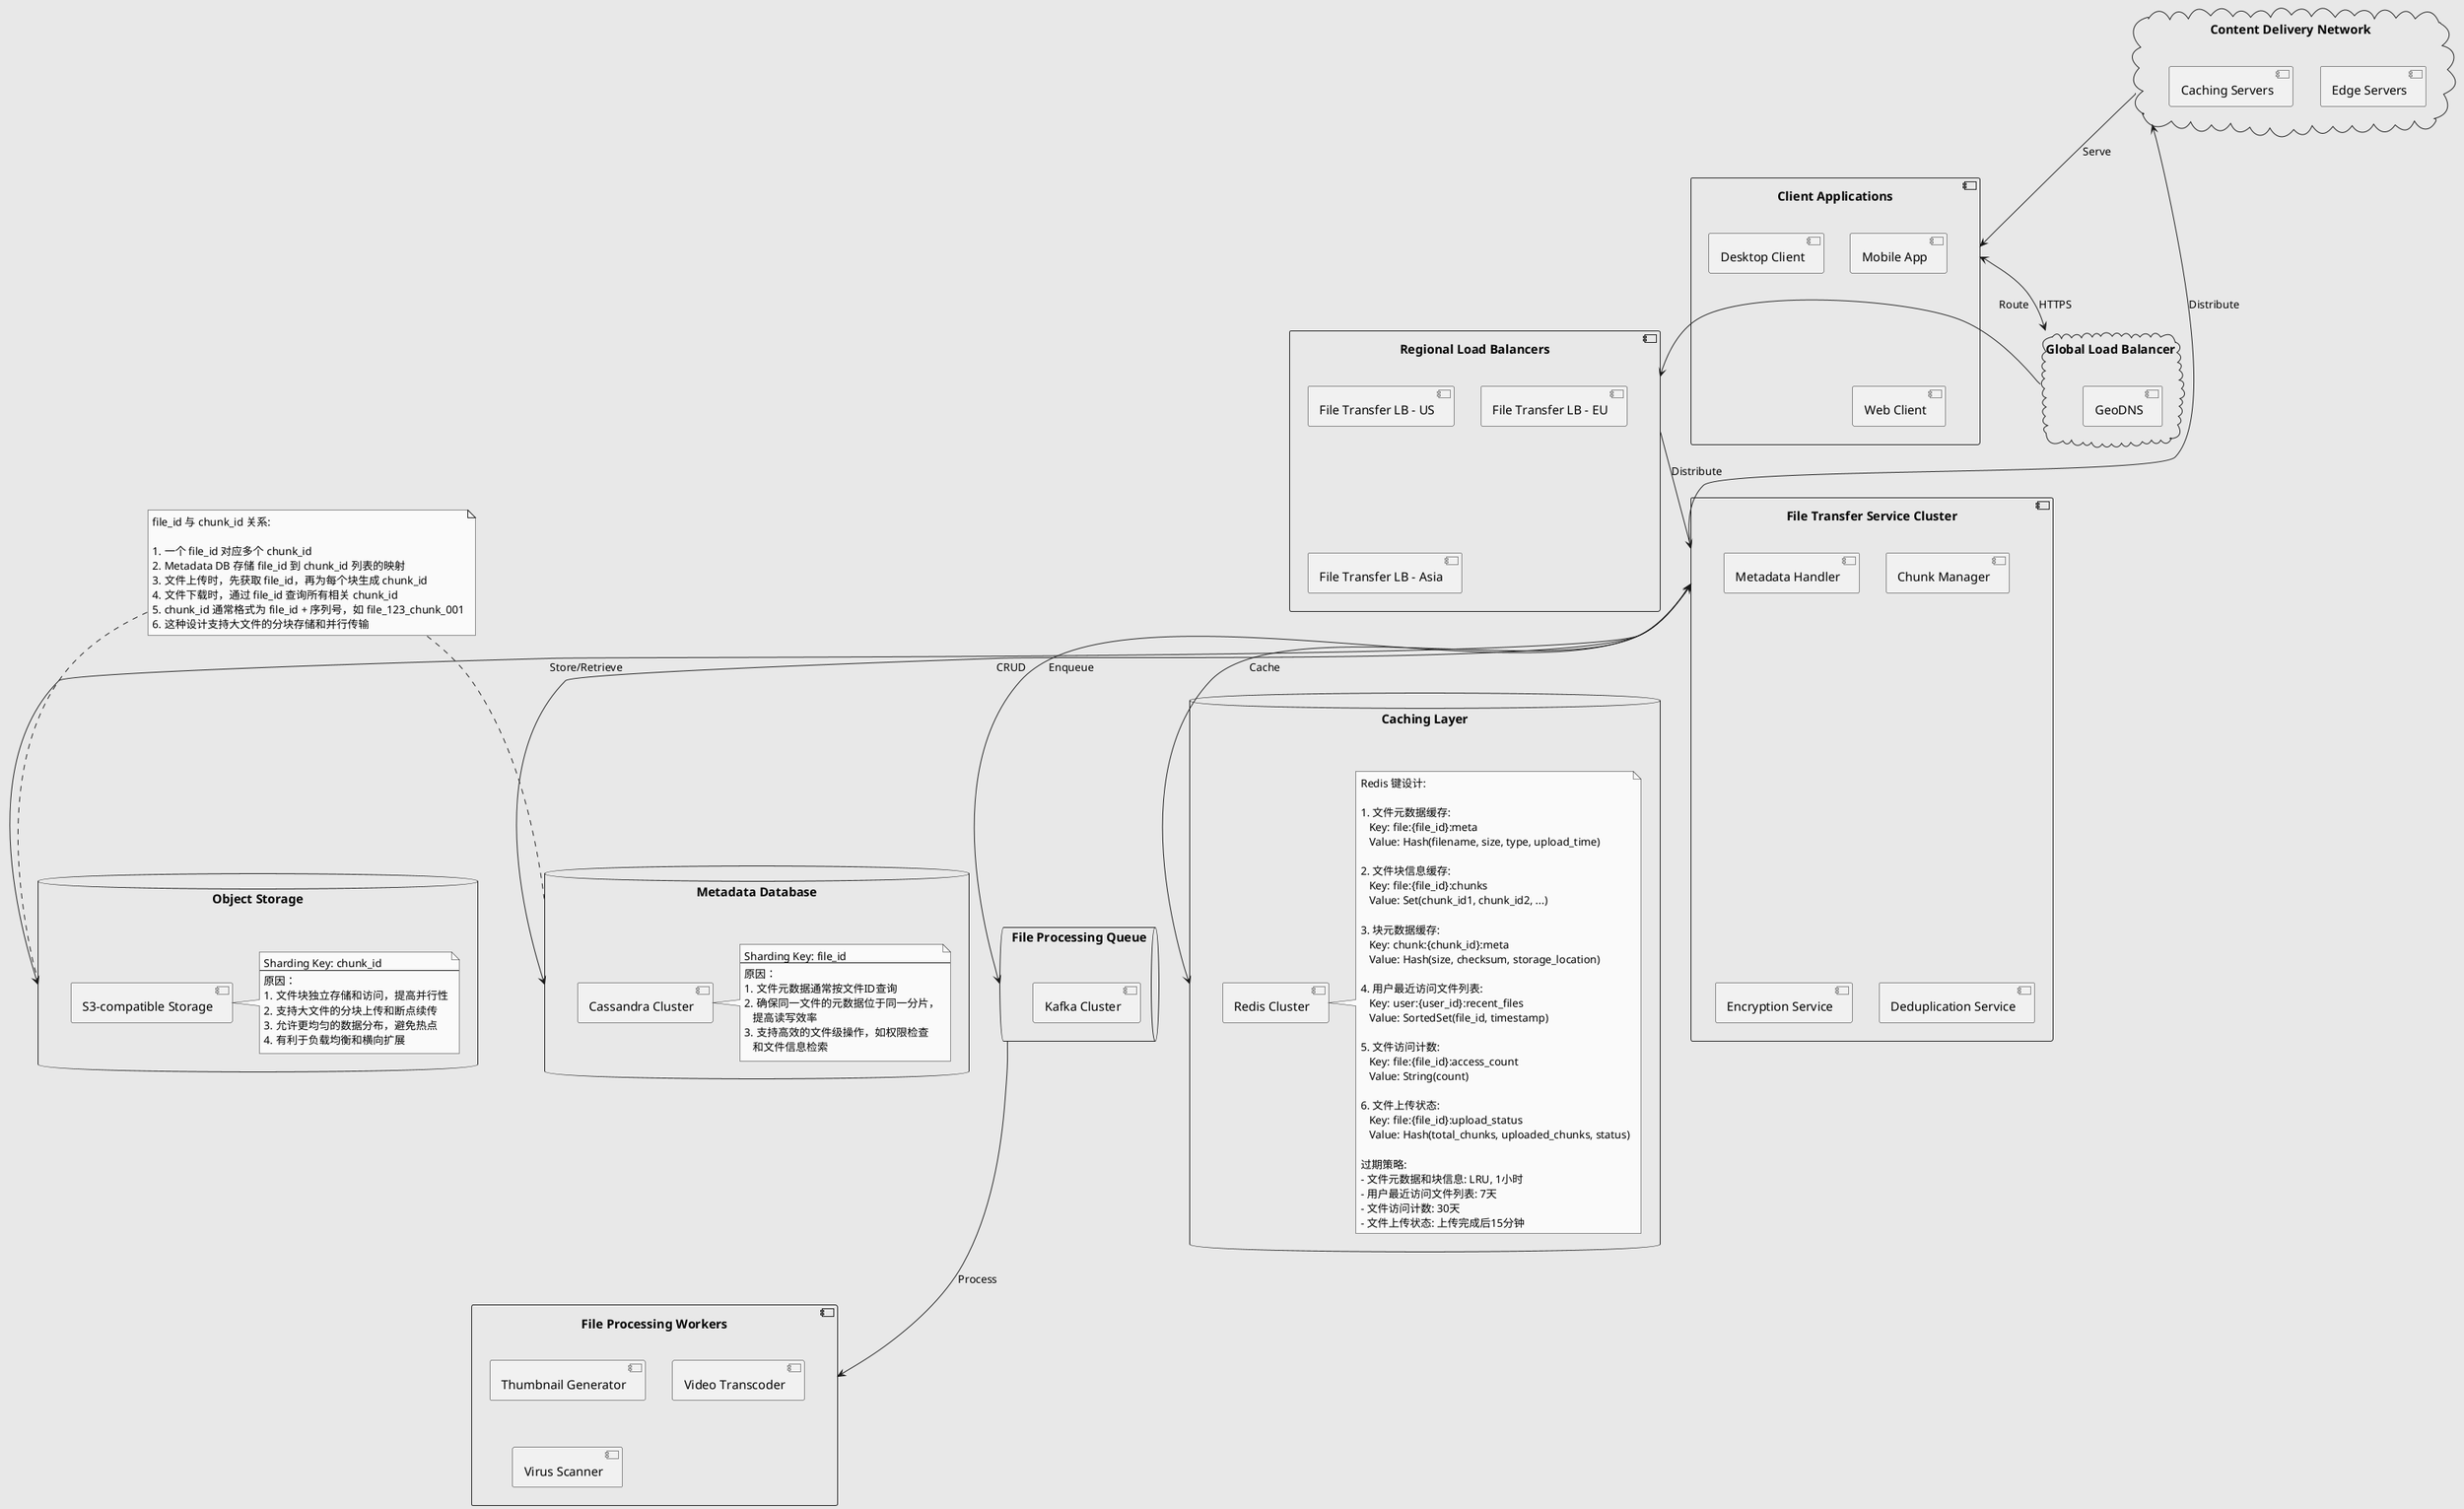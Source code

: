 @startuml Telegram_File_Transfer_And_Storage_Optimized

!define RECTANGLE component
!define DATABASE database
!define QUEUE queue
!define CLOUD cloud

skinparam backgroundColor #E6E6FA
skinparam handwritten false
skinparam monochrome true
skinparam packageStyle rectangle
skinparam defaultFontName Arial
skinparam defaultFontSize 16
skinparam ArrowFontSize 14
skinparam NoteFontSize 14

RECTANGLE "Client Applications" {
    [Mobile App]
    [Desktop Client]
    [Web Client]
}

CLOUD "Global Load Balancer" {
    [GeoDNS]
}

RECTANGLE "Regional Load Balancers" {
    [File Transfer LB - US]
    [File Transfer LB - EU]
    [File Transfer LB - Asia]
}

RECTANGLE "File Transfer Service Cluster" {
    [Chunk Manager]
    [Metadata Handler]
    [Encryption Service]
    [Deduplication Service]
}

DATABASE "Metadata Database" {
    [Cassandra Cluster]
    note right of [Cassandra Cluster]
        Sharding Key: file_id
        --
        原因：
        1. 文件元数据通常按文件ID查询
        2. 确保同一文件的元数据位于同一分片，
           提高读写效率
        3. 支持高效的文件级操作，如权限检查
           和文件信息检索
    end note
}

DATABASE "Object Storage" {
    [S3-compatible Storage]
    note right of [S3-compatible Storage]
        Sharding Key: chunk_id
        --
        原因：
        1. 文件块独立存储和访问，提高并行性
        2. 支持大文件的分块上传和断点续传
        3. 允许更均匀的数据分布，避免热点
        4. 有利于负载均衡和横向扩展
    end note
}

note "file_id 与 chunk_id 关系:\n\n1. 一个 file_id 对应多个 chunk_id\n2. Metadata DB 存储 file_id 到 chunk_id 列表的映射\n3. 文件上传时，先获取 file_id，再为每个块生成 chunk_id\n4. 文件下载时，通过 file_id 查询所有相关 chunk_id\n5. chunk_id 通常格式为 file_id + 序列号，如 file_123_chunk_001\n6. 这种设计支持大文件的分块存储和并行传输" as Relationship

CLOUD "Content Delivery Network" {
    [Edge Servers]
    [Caching Servers]
}

QUEUE "File Processing Queue" {
    [Kafka Cluster]
}

DATABASE "Caching Layer" {
    [Redis Cluster]
    note right of [Redis Cluster]
        Redis 键设计:
        
        1. 文件元数据缓存:
           Key: file:{file_id}:meta
           Value: Hash(filename, size, type, upload_time)
        
        2. 文件块信息缓存:
           Key: file:{file_id}:chunks
           Value: Set(chunk_id1, chunk_id2, ...)
        
        3. 块元数据缓存:
           Key: chunk:{chunk_id}:meta
           Value: Hash(size, checksum, storage_location)
        
        4. 用户最近访问文件列表:
           Key: user:{user_id}:recent_files
           Value: SortedSet(file_id, timestamp)
        
        5. 文件访问计数:
           Key: file:{file_id}:access_count
           Value: String(count)
        
        6. 文件上传状态:
           Key: file:{file_id}:upload_status
           Value: Hash(total_chunks, uploaded_chunks, status)
        
        过期策略:
        - 文件元数据和块信息: LRU, 1小时
        - 用户最近访问文件列表: 7天
        - 文件访问计数: 30天
        - 文件上传状态: 上传完成后15分钟
    end note
}

RECTANGLE "File Processing Workers" {
    [Thumbnail Generator]
    [Video Transcoder]
    [Virus Scanner]
}

"Client Applications" <--> "Global Load Balancer" : HTTPS
"Global Load Balancer" --> "Regional Load Balancers" : Route
"Regional Load Balancers" --> "File Transfer Service Cluster" : Distribute
"File Transfer Service Cluster" <--> "Metadata Database" : CRUD
"File Transfer Service Cluster" <--> "Object Storage" : Store/Retrieve
"File Transfer Service Cluster" --> "Content Delivery Network" : Distribute
"Content Delivery Network" --> "Client Applications" : Serve
"File Transfer Service Cluster" --> "File Processing Queue" : Enqueue
"File Processing Queue" --> "File Processing Workers" : Process
"File Transfer Service Cluster" <--> "Caching Layer" : Cache

Relationship .. "Metadata Database"
Relationship .. "Object Storage"

@enduml
